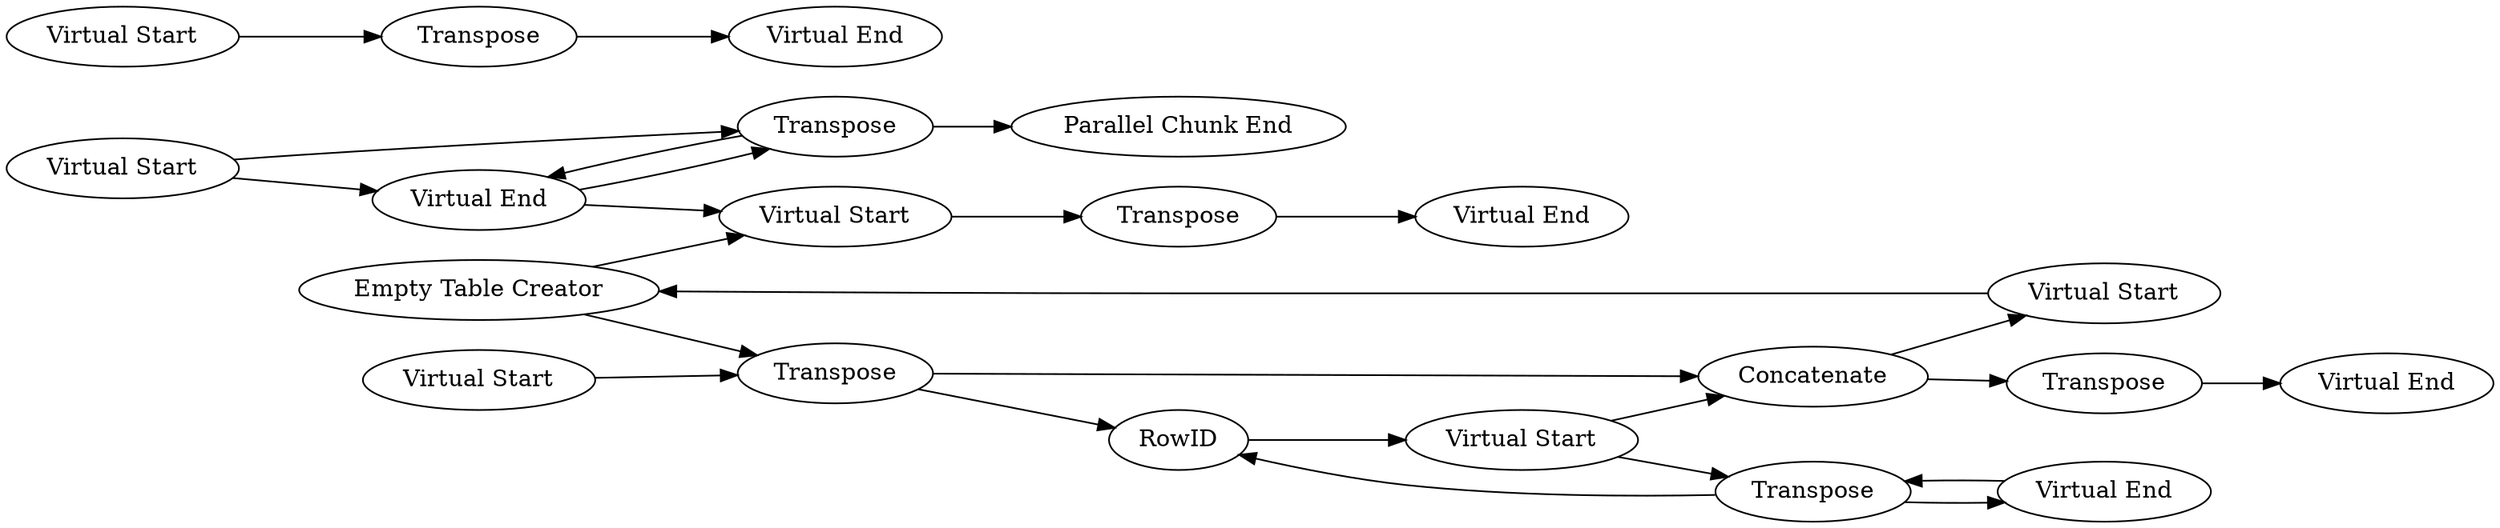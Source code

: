 digraph {
	21 -> 23
	7 -> 8
	8 -> 13
	12 -> 14
	5 -> 2
	6 -> 8
	15 -> 9
	20 -> 19
	14 -> 15
	1 -> 2
	13 -> 6
	9 -> 11
	15 -> 17
	6 -> 15
	18 -> 20
	14 -> 13
	5 -> 3
	2 -> 21
	11 -> 14
	8 -> 7
	17 -> 16
	2 -> 5
	23 -> 22
	11 -> 21
	1 -> 5
	7 [label="Virtual End"]
	9 [label="Virtual Start"]
	21 [label="Virtual Start"]
	18 [label="Virtual Start"]
	8 [label=Transpose]
	17 [label=Transpose]
	3 [label="Parallel Chunk End"]
	19 [label="Virtual End"]
	6 [label="Virtual Start"]
	15 [label=Concatenate]
	12 [label="Virtual Start"]
	16 [label="Virtual End"]
	1 [label="Virtual Start"]
	22 [label="Virtual End"]
	11 [label="Empty Table Creator"]
	23 [label=Transpose]
	14 [label=Transpose]
	5 [label=Transpose]
	13 [label=RowID]
	20 [label=Transpose]
	2 [label="Virtual End"]
	rankdir=LR
}
